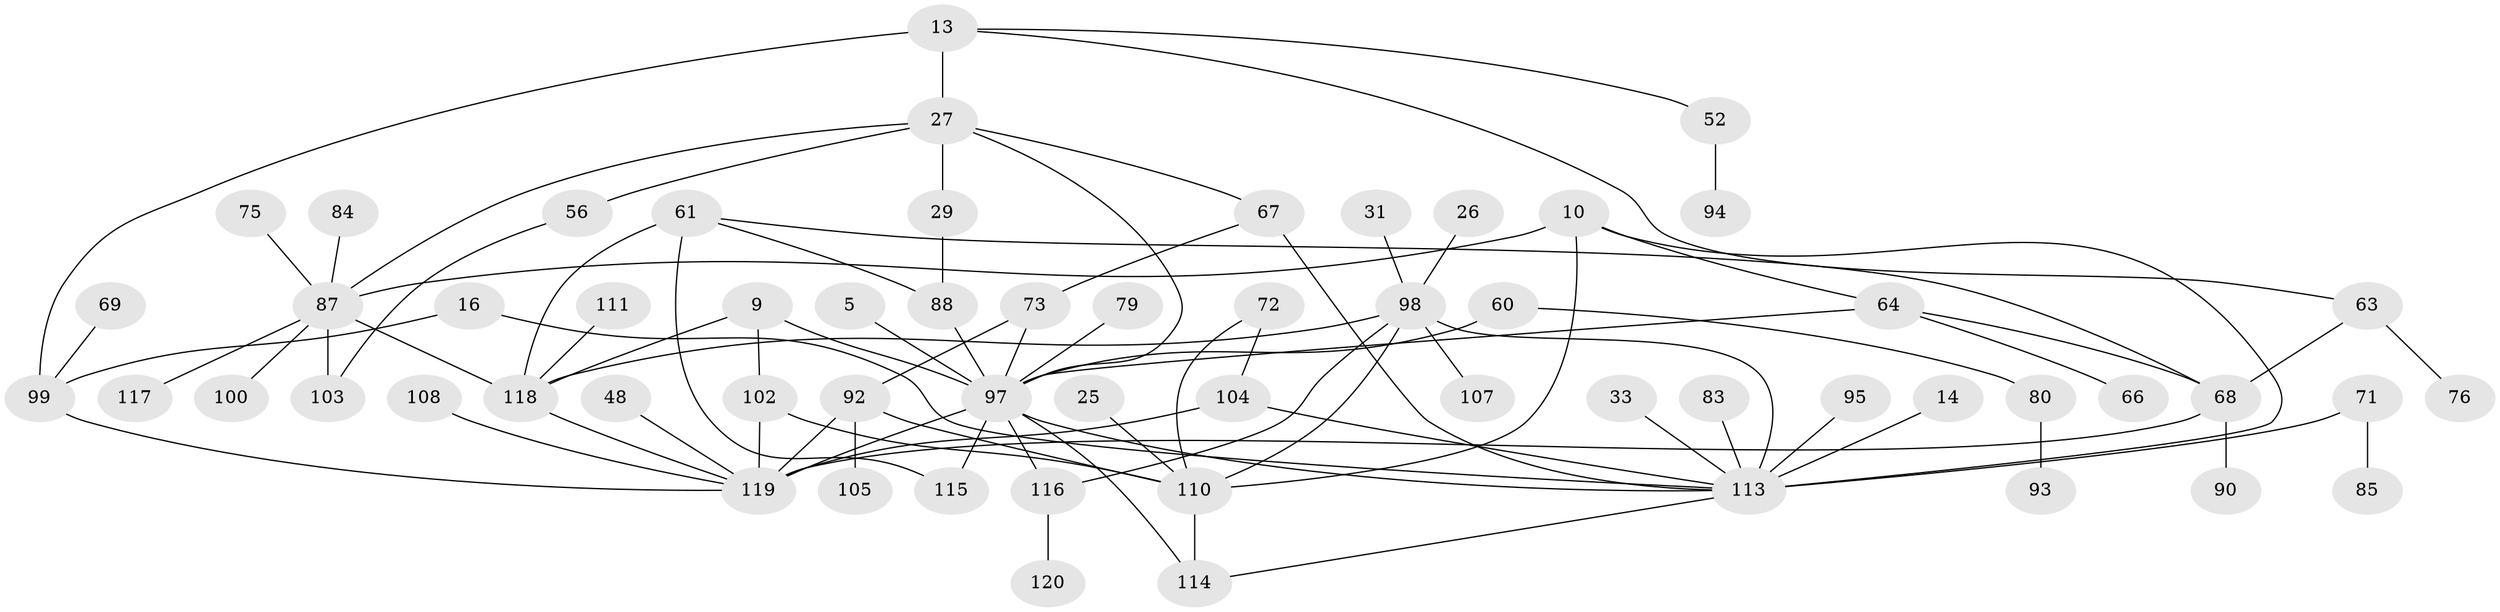 // original degree distribution, {10: 0.016666666666666666, 4: 0.18333333333333332, 6: 0.03333333333333333, 1: 0.25833333333333336, 7: 0.008333333333333333, 5: 0.06666666666666667, 3: 0.16666666666666666, 2: 0.26666666666666666}
// Generated by graph-tools (version 1.1) at 2025/42/03/09/25 04:42:33]
// undirected, 60 vertices, 85 edges
graph export_dot {
graph [start="1"]
  node [color=gray90,style=filled];
  5;
  9;
  10 [super="+8"];
  13;
  14;
  16;
  25;
  26;
  27 [super="+17+18"];
  29;
  31;
  33;
  48;
  52 [super="+43"];
  56;
  60 [super="+30"];
  61;
  63;
  64 [super="+59+34+51"];
  66;
  67 [super="+54"];
  68 [super="+65"];
  69;
  71;
  72 [super="+23"];
  73 [super="+11"];
  75;
  76;
  79;
  80;
  83 [super="+42"];
  84;
  85;
  87 [super="+74"];
  88 [super="+45"];
  90;
  92;
  93;
  94;
  95;
  97 [super="+6+46+2"];
  98 [super="+89+96"];
  99 [super="+4"];
  100;
  102 [super="+55"];
  103;
  104 [super="+24"];
  105;
  107;
  108;
  110 [super="+20"];
  111;
  113 [super="+57+78+7+50"];
  114 [super="+112+77"];
  115 [super="+49"];
  116 [super="+35"];
  117;
  118 [super="+109+91"];
  119 [super="+101+41+106"];
  120;
  5 -- 97;
  9 -- 102;
  9 -- 118 [weight=3];
  9 -- 97;
  10 -- 87 [weight=2];
  10 -- 110 [weight=2];
  10 -- 64;
  10 -- 113 [weight=2];
  13 -- 63;
  13 -- 99 [weight=2];
  13 -- 27 [weight=2];
  13 -- 52;
  14 -- 113;
  16 -- 99;
  16 -- 113;
  25 -- 110;
  26 -- 98;
  27 -- 97;
  27 -- 29;
  27 -- 87;
  27 -- 56;
  27 -- 67;
  29 -- 88;
  31 -- 98;
  33 -- 113;
  48 -- 119;
  52 -- 94;
  56 -- 103;
  60 -- 80;
  60 -- 97;
  61 -- 115 [weight=2];
  61 -- 118;
  61 -- 88;
  61 -- 68;
  63 -- 76;
  63 -- 68;
  64 -- 97;
  64 -- 68;
  64 -- 66;
  67 -- 73;
  67 -- 113;
  68 -- 90;
  68 -- 119 [weight=2];
  69 -- 99;
  71 -- 85;
  71 -- 113;
  72 -- 110;
  72 -- 104;
  73 -- 97 [weight=2];
  73 -- 92;
  75 -- 87;
  79 -- 97;
  80 -- 93;
  83 -- 113;
  84 -- 87;
  87 -- 100;
  87 -- 117;
  87 -- 103;
  87 -- 118;
  88 -- 97 [weight=2];
  92 -- 105;
  92 -- 110;
  92 -- 119;
  95 -- 113;
  97 -- 116 [weight=2];
  97 -- 115;
  97 -- 114;
  97 -- 113 [weight=3];
  97 -- 119 [weight=3];
  98 -- 113 [weight=4];
  98 -- 116;
  98 -- 107;
  98 -- 118;
  98 -- 110;
  99 -- 119 [weight=3];
  102 -- 110;
  102 -- 119;
  104 -- 113;
  104 -- 119 [weight=2];
  108 -- 119;
  110 -- 114;
  111 -- 118;
  113 -- 114;
  116 -- 120;
  118 -- 119;
}
